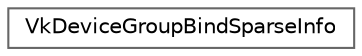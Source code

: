 digraph "类继承关系图"
{
 // LATEX_PDF_SIZE
  bgcolor="transparent";
  edge [fontname=Helvetica,fontsize=10,labelfontname=Helvetica,labelfontsize=10];
  node [fontname=Helvetica,fontsize=10,shape=box,height=0.2,width=0.4];
  rankdir="LR";
  Node0 [id="Node000000",label="VkDeviceGroupBindSparseInfo",height=0.2,width=0.4,color="grey40", fillcolor="white", style="filled",URL="$struct_vk_device_group_bind_sparse_info.html",tooltip=" "];
}
